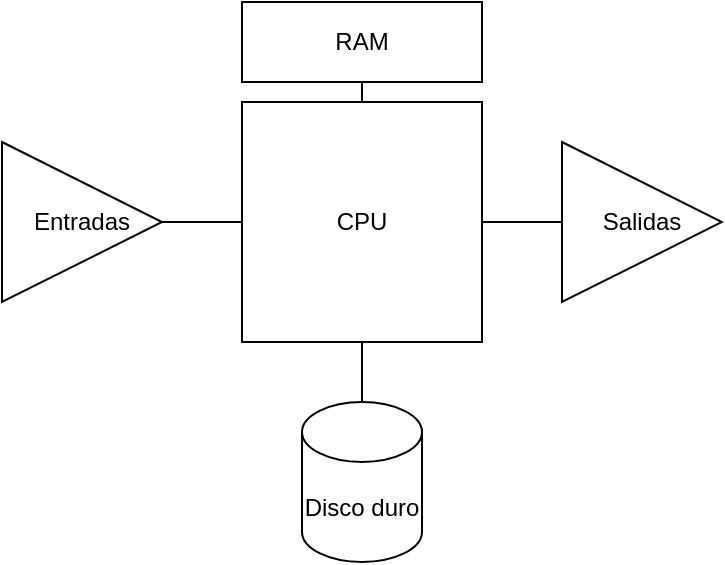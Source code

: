 <mxfile version="18.1.3" type="device"><diagram id="wtT9GYIdN5zSmdEXwQfz" name="Page-1"><mxGraphModel dx="946" dy="589" grid="1" gridSize="10" guides="1" tooltips="1" connect="1" arrows="1" fold="1" page="1" pageScale="1" pageWidth="850" pageHeight="1100" math="0" shadow="0"><root><mxCell id="0"/><mxCell id="1" parent="0"/><mxCell id="W9zGBvGI0okmpgt5G_Gq-6" style="edgeStyle=orthogonalEdgeStyle;rounded=0;orthogonalLoop=1;jettySize=auto;html=1;exitX=0.5;exitY=1;exitDx=0;exitDy=0;entryX=0.5;entryY=0;entryDx=0;entryDy=0;endArrow=none;endFill=0;" edge="1" parent="1" source="W9zGBvGI0okmpgt5G_Gq-3" target="W9zGBvGI0okmpgt5G_Gq-5"><mxGeometry relative="1" as="geometry"/></mxCell><mxCell id="W9zGBvGI0okmpgt5G_Gq-3" value="RAM" style="rounded=0;whiteSpace=wrap;html=1;" vertex="1" parent="1"><mxGeometry x="360" y="160" width="120" height="40" as="geometry"/></mxCell><mxCell id="W9zGBvGI0okmpgt5G_Gq-10" style="edgeStyle=orthogonalEdgeStyle;rounded=0;orthogonalLoop=1;jettySize=auto;html=1;exitX=1;exitY=0.5;exitDx=0;exitDy=0;entryX=0;entryY=0.5;entryDx=0;entryDy=0;endArrow=none;endFill=0;" edge="1" parent="1" source="W9zGBvGI0okmpgt5G_Gq-5" target="W9zGBvGI0okmpgt5G_Gq-9"><mxGeometry relative="1" as="geometry"/></mxCell><mxCell id="W9zGBvGI0okmpgt5G_Gq-5" value="CPU" style="rounded=0;whiteSpace=wrap;html=1;" vertex="1" parent="1"><mxGeometry x="360" y="210" width="120" height="120" as="geometry"/></mxCell><mxCell id="W9zGBvGI0okmpgt5G_Gq-8" style="edgeStyle=orthogonalEdgeStyle;rounded=0;orthogonalLoop=1;jettySize=auto;html=1;exitX=1;exitY=0.5;exitDx=0;exitDy=0;entryX=0;entryY=0.5;entryDx=0;entryDy=0;endArrow=none;endFill=0;" edge="1" parent="1" source="W9zGBvGI0okmpgt5G_Gq-7" target="W9zGBvGI0okmpgt5G_Gq-5"><mxGeometry relative="1" as="geometry"/></mxCell><mxCell id="W9zGBvGI0okmpgt5G_Gq-7" value="Entradas" style="triangle;whiteSpace=wrap;html=1;" vertex="1" parent="1"><mxGeometry x="240" y="230" width="80" height="80" as="geometry"/></mxCell><mxCell id="W9zGBvGI0okmpgt5G_Gq-9" value="Salidas" style="triangle;whiteSpace=wrap;html=1;" vertex="1" parent="1"><mxGeometry x="520" y="230" width="80" height="80" as="geometry"/></mxCell><mxCell id="W9zGBvGI0okmpgt5G_Gq-12" style="edgeStyle=orthogonalEdgeStyle;rounded=0;orthogonalLoop=1;jettySize=auto;html=1;exitX=0.5;exitY=0;exitDx=0;exitDy=0;exitPerimeter=0;entryX=0.5;entryY=1;entryDx=0;entryDy=0;endArrow=none;endFill=0;" edge="1" parent="1" source="W9zGBvGI0okmpgt5G_Gq-11" target="W9zGBvGI0okmpgt5G_Gq-5"><mxGeometry relative="1" as="geometry"/></mxCell><mxCell id="W9zGBvGI0okmpgt5G_Gq-11" value="Disco duro" style="shape=cylinder3;whiteSpace=wrap;html=1;boundedLbl=1;backgroundOutline=1;size=15;" vertex="1" parent="1"><mxGeometry x="390" y="360" width="60" height="80" as="geometry"/></mxCell></root></mxGraphModel></diagram></mxfile>